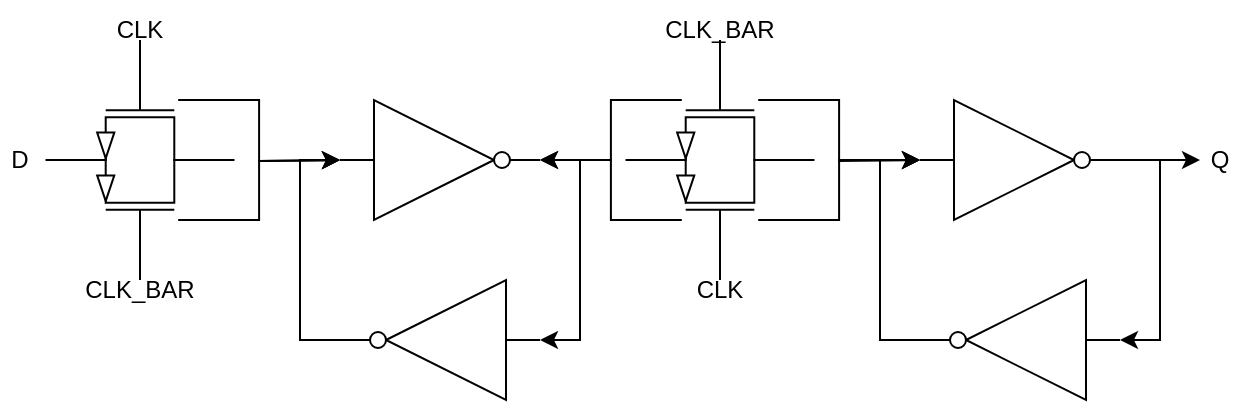 <mxfile version="15.9.4" type="github">
  <diagram name="Page-1" id="7e0a89b8-554c-2b80-1dc8-d5c74ca68de4">
    <mxGraphModel dx="825" dy="459" grid="1" gridSize="10" guides="1" tooltips="1" connect="1" arrows="1" fold="1" page="1" pageScale="1" pageWidth="1100" pageHeight="850" background="none" math="0" shadow="0">
      <root>
        <mxCell id="0" />
        <mxCell id="1" parent="0" />
        <mxCell id="gjuaX0Yp2xsMyTi0zW5y-1" value="" style="verticalLabelPosition=bottom;shadow=0;dashed=0;align=center;html=1;verticalAlign=top;shape=mxgraph.electrical.logic_gates.inverter_2" vertex="1" parent="1">
          <mxGeometry x="430" y="370" width="100" height="60" as="geometry" />
        </mxCell>
        <mxCell id="gjuaX0Yp2xsMyTi0zW5y-20" style="edgeStyle=orthogonalEdgeStyle;rounded=0;orthogonalLoop=1;jettySize=auto;html=1;" edge="1" parent="1" source="gjuaX0Yp2xsMyTi0zW5y-3">
          <mxGeometry relative="1" as="geometry">
            <mxPoint x="430" y="400" as="targetPoint" />
          </mxGeometry>
        </mxCell>
        <mxCell id="gjuaX0Yp2xsMyTi0zW5y-3" value="&lt;div&gt;&lt;br&gt;&lt;/div&gt;&lt;div&gt;&lt;br&gt;&lt;/div&gt;" style="verticalLabelPosition=bottom;shadow=0;dashed=0;align=center;html=1;verticalAlign=top;shape=mxgraph.electrical.transistors.nmos;pointerEvents=1;direction=south;" vertex="1" parent="1">
          <mxGeometry x="280" y="340" width="100" height="60" as="geometry" />
        </mxCell>
        <mxCell id="gjuaX0Yp2xsMyTi0zW5y-18" style="edgeStyle=orthogonalEdgeStyle;rounded=0;orthogonalLoop=1;jettySize=auto;html=1;entryX=0;entryY=0.5;entryDx=0;entryDy=0;entryPerimeter=0;exitX=1;exitY=0.5;exitDx=0;exitDy=0;exitPerimeter=0;" edge="1" parent="1" source="gjuaX0Yp2xsMyTi0zW5y-2" target="gjuaX0Yp2xsMyTi0zW5y-1">
          <mxGeometry relative="1" as="geometry">
            <mxPoint x="400" y="400" as="targetPoint" />
          </mxGeometry>
        </mxCell>
        <mxCell id="gjuaX0Yp2xsMyTi0zW5y-2" value="" style="verticalLabelPosition=bottom;shadow=0;dashed=0;align=center;html=1;verticalAlign=top;shape=mxgraph.electrical.logic_gates.inverter_2;rotation=-180;" vertex="1" parent="1">
          <mxGeometry x="430" y="460" width="100" height="60" as="geometry" />
        </mxCell>
        <mxCell id="gjuaX0Yp2xsMyTi0zW5y-19" style="edgeStyle=orthogonalEdgeStyle;rounded=0;orthogonalLoop=1;jettySize=auto;html=1;" edge="1" parent="1" source="gjuaX0Yp2xsMyTi0zW5y-4">
          <mxGeometry relative="1" as="geometry">
            <mxPoint x="430" y="400" as="targetPoint" />
          </mxGeometry>
        </mxCell>
        <mxCell id="gjuaX0Yp2xsMyTi0zW5y-4" value="" style="verticalLabelPosition=bottom;shadow=0;dashed=0;align=center;html=1;verticalAlign=top;shape=mxgraph.electrical.transistors.pmos;pointerEvents=1;direction=north;" vertex="1" parent="1">
          <mxGeometry x="280" y="400" width="100" height="60" as="geometry" />
        </mxCell>
        <mxCell id="gjuaX0Yp2xsMyTi0zW5y-22" style="edgeStyle=orthogonalEdgeStyle;rounded=0;orthogonalLoop=1;jettySize=auto;html=1;exitX=1;exitY=0.5;exitDx=0;exitDy=0;exitPerimeter=0;entryX=0;entryY=0.5;entryDx=0;entryDy=0;entryPerimeter=0;" edge="1" parent="1" source="gjuaX0Yp2xsMyTi0zW5y-8" target="gjuaX0Yp2xsMyTi0zW5y-10">
          <mxGeometry relative="1" as="geometry" />
        </mxCell>
        <mxCell id="gjuaX0Yp2xsMyTi0zW5y-8" value="" style="verticalLabelPosition=bottom;shadow=0;dashed=0;align=center;html=1;verticalAlign=top;shape=mxgraph.electrical.logic_gates.inverter_2" vertex="1" parent="1">
          <mxGeometry x="720" y="370" width="100" height="60" as="geometry" />
        </mxCell>
        <mxCell id="gjuaX0Yp2xsMyTi0zW5y-14" style="edgeStyle=orthogonalEdgeStyle;rounded=0;orthogonalLoop=1;jettySize=auto;html=1;entryX=1;entryY=0.5;entryDx=0;entryDy=0;entryPerimeter=0;" edge="1" parent="1" source="gjuaX0Yp2xsMyTi0zW5y-9" target="gjuaX0Yp2xsMyTi0zW5y-1">
          <mxGeometry relative="1" as="geometry" />
        </mxCell>
        <mxCell id="gjuaX0Yp2xsMyTi0zW5y-16" style="edgeStyle=orthogonalEdgeStyle;rounded=0;orthogonalLoop=1;jettySize=auto;html=1;" edge="1" parent="1" source="gjuaX0Yp2xsMyTi0zW5y-9">
          <mxGeometry relative="1" as="geometry">
            <mxPoint x="720" y="400" as="targetPoint" />
          </mxGeometry>
        </mxCell>
        <mxCell id="gjuaX0Yp2xsMyTi0zW5y-9" value="&lt;div&gt;&lt;br&gt;&lt;/div&gt;&lt;div&gt;&lt;br&gt;&lt;/div&gt;" style="verticalLabelPosition=bottom;shadow=0;dashed=0;align=center;html=1;verticalAlign=top;shape=mxgraph.electrical.transistors.nmos;pointerEvents=1;direction=south;" vertex="1" parent="1">
          <mxGeometry x="570" y="340" width="100" height="60" as="geometry" />
        </mxCell>
        <mxCell id="gjuaX0Yp2xsMyTi0zW5y-23" style="edgeStyle=orthogonalEdgeStyle;rounded=0;orthogonalLoop=1;jettySize=auto;html=1;exitX=1;exitY=0.5;exitDx=0;exitDy=0;exitPerimeter=0;entryX=0;entryY=0.5;entryDx=0;entryDy=0;entryPerimeter=0;" edge="1" parent="1" source="gjuaX0Yp2xsMyTi0zW5y-10" target="gjuaX0Yp2xsMyTi0zW5y-8">
          <mxGeometry relative="1" as="geometry" />
        </mxCell>
        <mxCell id="gjuaX0Yp2xsMyTi0zW5y-10" value="" style="verticalLabelPosition=bottom;shadow=0;dashed=0;align=center;html=1;verticalAlign=top;shape=mxgraph.electrical.logic_gates.inverter_2;rotation=-180;" vertex="1" parent="1">
          <mxGeometry x="720" y="460" width="100" height="60" as="geometry" />
        </mxCell>
        <mxCell id="gjuaX0Yp2xsMyTi0zW5y-12" style="edgeStyle=orthogonalEdgeStyle;rounded=0;orthogonalLoop=1;jettySize=auto;html=1;" edge="1" parent="1" source="gjuaX0Yp2xsMyTi0zW5y-11" target="gjuaX0Yp2xsMyTi0zW5y-1">
          <mxGeometry relative="1" as="geometry" />
        </mxCell>
        <mxCell id="gjuaX0Yp2xsMyTi0zW5y-15" style="edgeStyle=orthogonalEdgeStyle;rounded=0;orthogonalLoop=1;jettySize=auto;html=1;entryX=0;entryY=0.5;entryDx=0;entryDy=0;entryPerimeter=0;" edge="1" parent="1" source="gjuaX0Yp2xsMyTi0zW5y-11" target="gjuaX0Yp2xsMyTi0zW5y-8">
          <mxGeometry relative="1" as="geometry" />
        </mxCell>
        <mxCell id="gjuaX0Yp2xsMyTi0zW5y-11" value="" style="verticalLabelPosition=bottom;shadow=0;dashed=0;align=center;html=1;verticalAlign=top;shape=mxgraph.electrical.transistors.pmos;pointerEvents=1;direction=north;" vertex="1" parent="1">
          <mxGeometry x="570" y="400" width="100" height="60" as="geometry" />
        </mxCell>
        <mxCell id="gjuaX0Yp2xsMyTi0zW5y-17" value="" style="endArrow=classic;html=1;rounded=0;entryX=0;entryY=0.5;entryDx=0;entryDy=0;entryPerimeter=0;" edge="1" parent="1" target="gjuaX0Yp2xsMyTi0zW5y-2">
          <mxGeometry width="50" height="50" relative="1" as="geometry">
            <mxPoint x="550" y="400" as="sourcePoint" />
            <mxPoint x="550" y="490" as="targetPoint" />
            <Array as="points">
              <mxPoint x="550" y="490" />
            </Array>
          </mxGeometry>
        </mxCell>
        <mxCell id="gjuaX0Yp2xsMyTi0zW5y-25" value="&lt;div&gt;CLK&lt;/div&gt;" style="text;html=1;strokeColor=none;fillColor=none;align=center;verticalAlign=middle;whiteSpace=wrap;rounded=0;" vertex="1" parent="1">
          <mxGeometry x="300" y="320" width="60" height="30" as="geometry" />
        </mxCell>
        <mxCell id="gjuaX0Yp2xsMyTi0zW5y-26" value="&lt;div&gt;CLK&lt;/div&gt;" style="text;html=1;strokeColor=none;fillColor=none;align=center;verticalAlign=middle;whiteSpace=wrap;rounded=0;" vertex="1" parent="1">
          <mxGeometry x="590" y="450" width="60" height="30" as="geometry" />
        </mxCell>
        <mxCell id="gjuaX0Yp2xsMyTi0zW5y-27" value="&lt;div&gt;CLK_BAR&lt;/div&gt;" style="text;html=1;strokeColor=none;fillColor=none;align=center;verticalAlign=middle;whiteSpace=wrap;rounded=0;" vertex="1" parent="1">
          <mxGeometry x="300" y="450" width="60" height="30" as="geometry" />
        </mxCell>
        <mxCell id="gjuaX0Yp2xsMyTi0zW5y-28" value="&lt;div&gt;CLK_BAR&lt;/div&gt;" style="text;html=1;strokeColor=none;fillColor=none;align=center;verticalAlign=middle;whiteSpace=wrap;rounded=0;" vertex="1" parent="1">
          <mxGeometry x="590" y="320" width="60" height="30" as="geometry" />
        </mxCell>
        <mxCell id="gjuaX0Yp2xsMyTi0zW5y-29" value="D" style="text;html=1;strokeColor=none;fillColor=none;align=center;verticalAlign=middle;whiteSpace=wrap;rounded=0;" vertex="1" parent="1">
          <mxGeometry x="260" y="385" width="20" height="30" as="geometry" />
        </mxCell>
        <mxCell id="gjuaX0Yp2xsMyTi0zW5y-30" value="&lt;div&gt;Q&lt;br&gt;&lt;/div&gt;" style="text;html=1;strokeColor=none;fillColor=none;align=center;verticalAlign=middle;whiteSpace=wrap;rounded=0;" vertex="1" parent="1">
          <mxGeometry x="860" y="385" width="20" height="30" as="geometry" />
        </mxCell>
        <mxCell id="gjuaX0Yp2xsMyTi0zW5y-32" value="" style="endArrow=classic;html=1;rounded=0;" edge="1" parent="1" target="gjuaX0Yp2xsMyTi0zW5y-30">
          <mxGeometry width="50" height="50" relative="1" as="geometry">
            <mxPoint x="840" y="400" as="sourcePoint" />
            <mxPoint x="890" y="350" as="targetPoint" />
          </mxGeometry>
        </mxCell>
      </root>
    </mxGraphModel>
  </diagram>
</mxfile>
